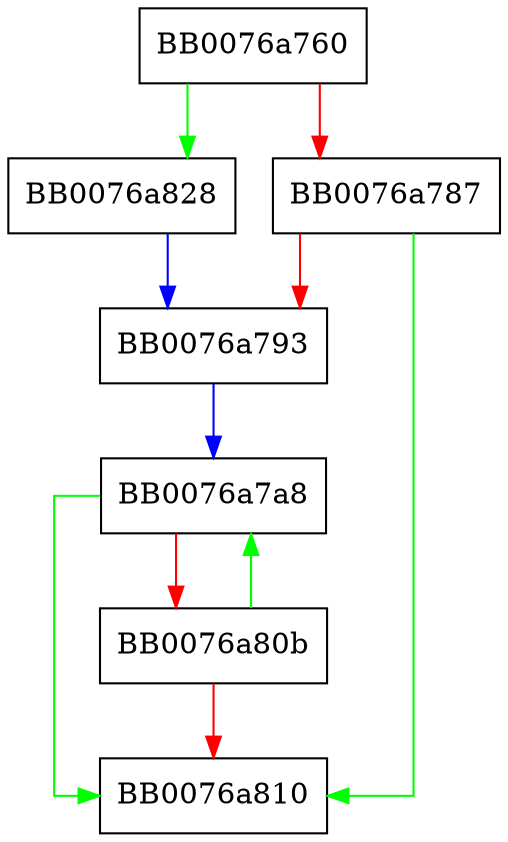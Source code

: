 digraph cast5_cfb64_cipher {
  node [shape="box"];
  graph [splines=ortho];
  BB0076a760 -> BB0076a828 [color="green"];
  BB0076a760 -> BB0076a787 [color="red"];
  BB0076a787 -> BB0076a810 [color="green"];
  BB0076a787 -> BB0076a793 [color="red"];
  BB0076a793 -> BB0076a7a8 [color="blue"];
  BB0076a7a8 -> BB0076a810 [color="green"];
  BB0076a7a8 -> BB0076a80b [color="red"];
  BB0076a80b -> BB0076a7a8 [color="green"];
  BB0076a80b -> BB0076a810 [color="red"];
  BB0076a828 -> BB0076a793 [color="blue"];
}